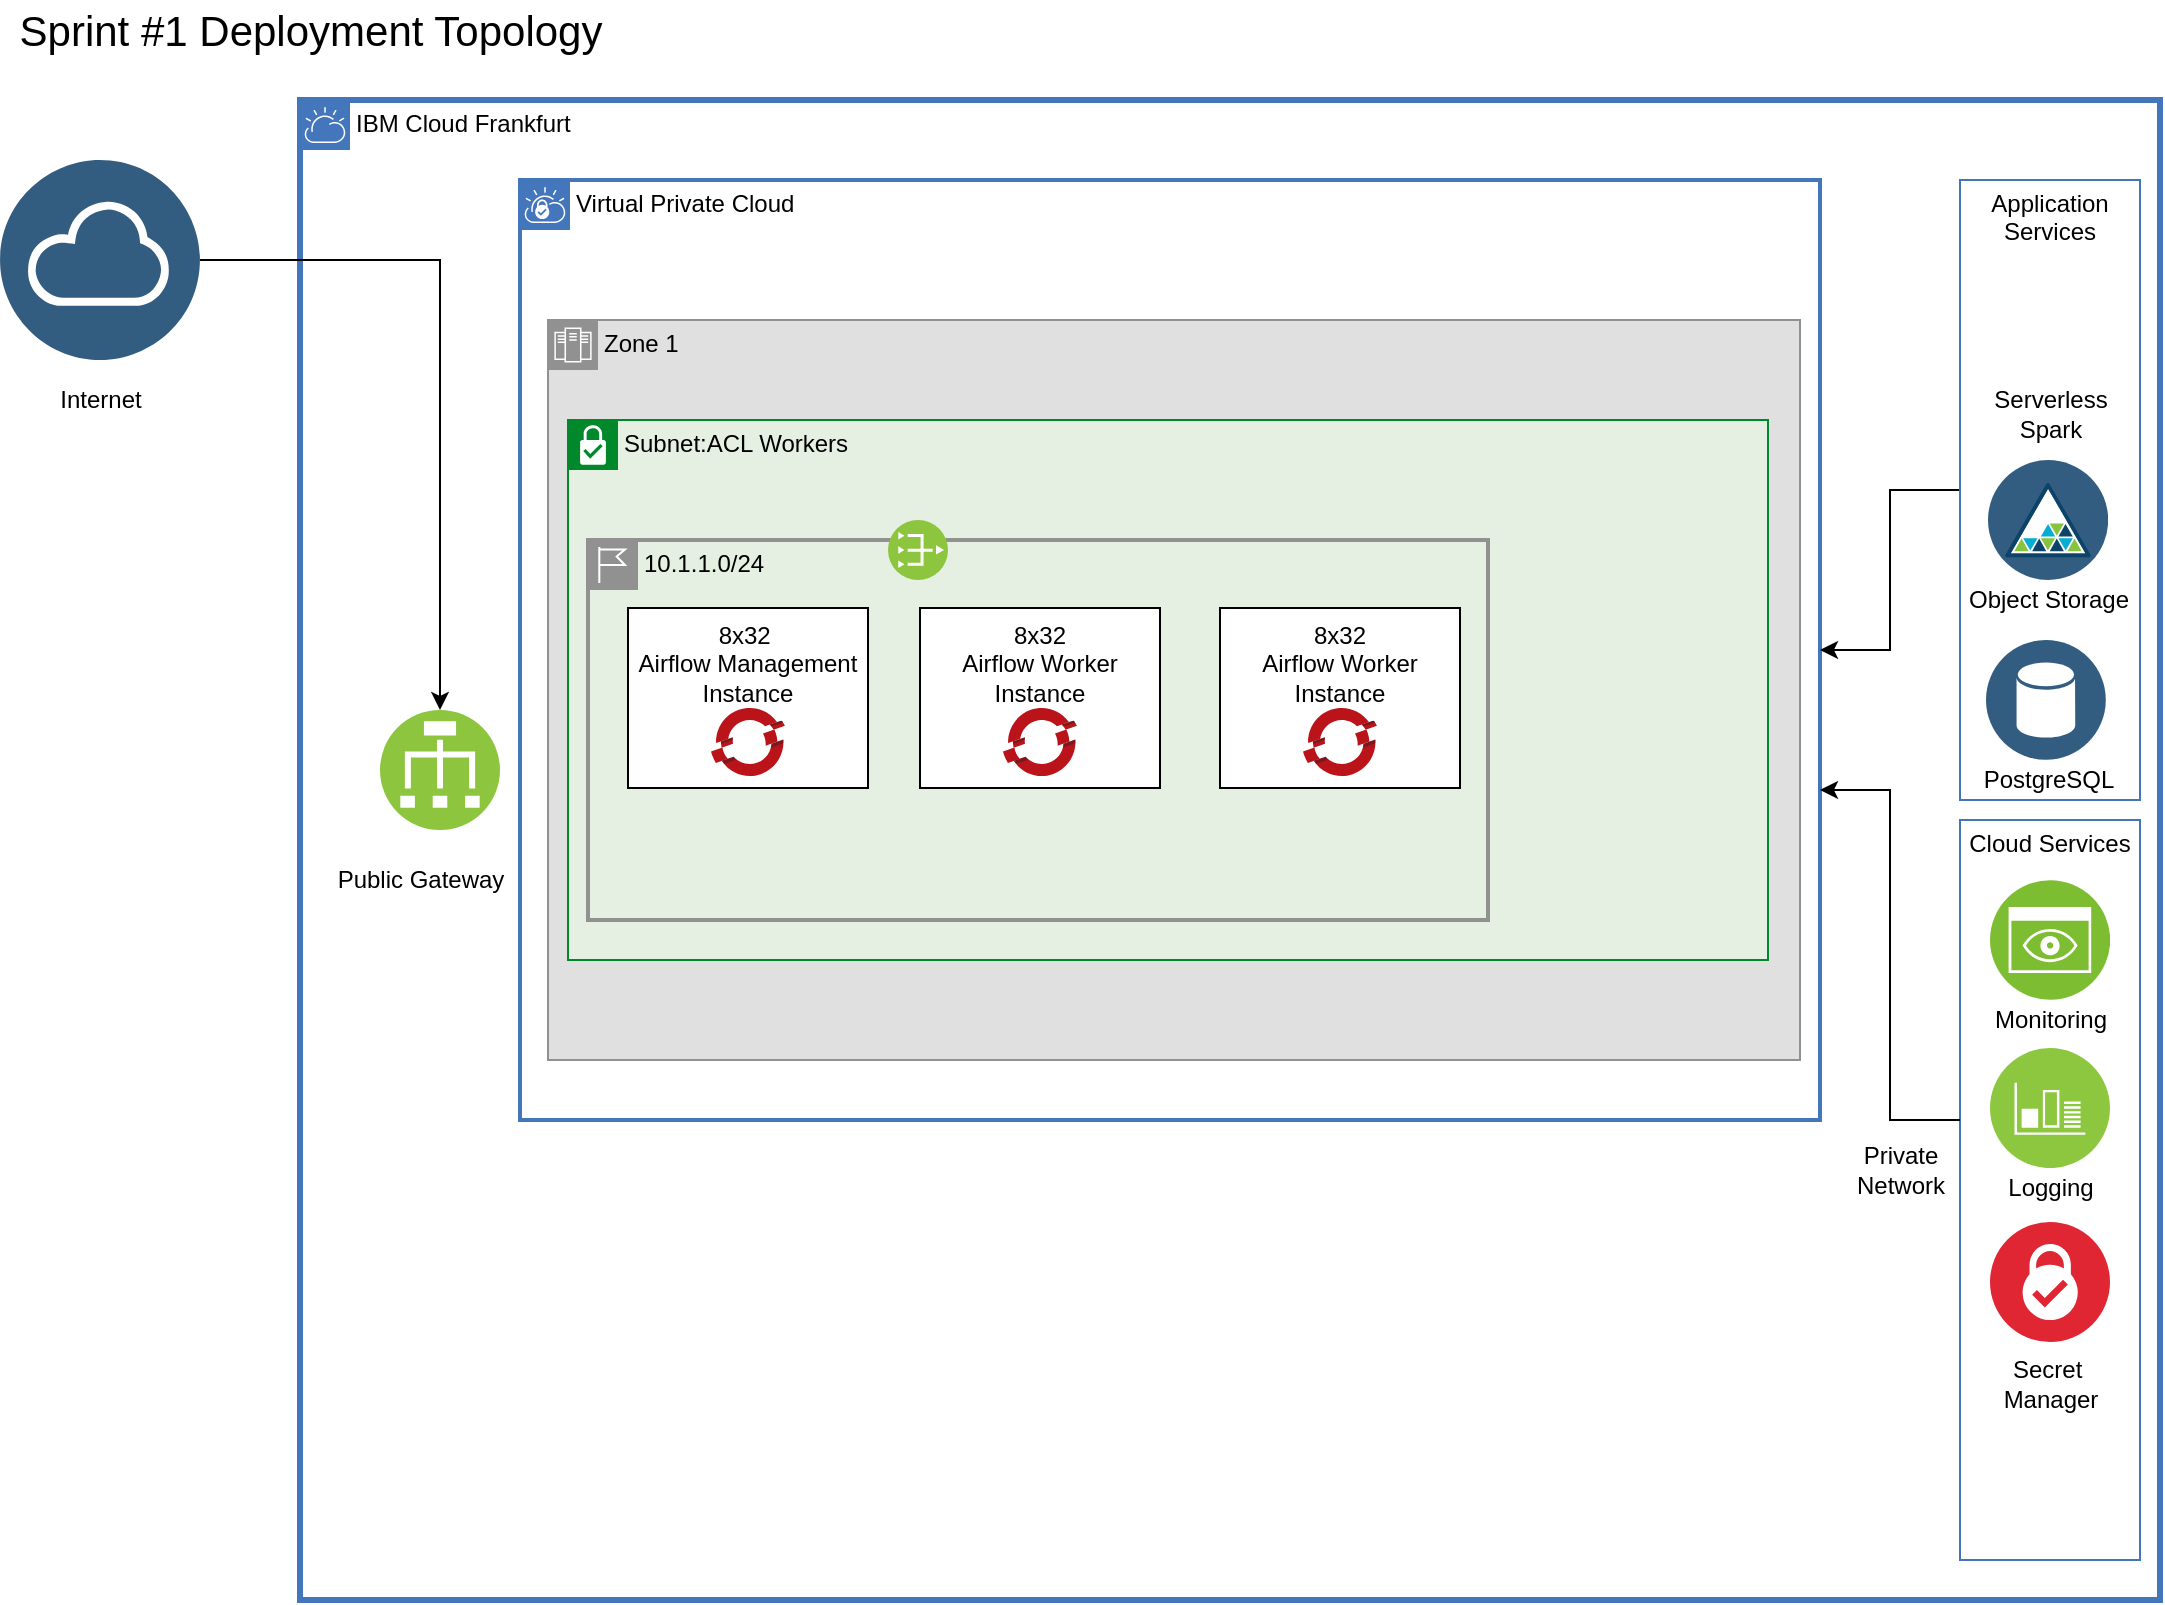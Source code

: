 <mxfile version="13.9.9" type="device" pages="2"><diagram id="VVhV-rt9YmA63lCy1yVU" name="Page-1"><mxGraphModel dx="1422" dy="843" grid="1" gridSize="10" guides="1" tooltips="1" connect="1" arrows="1" fold="1" page="1" pageScale="1" pageWidth="1169" pageHeight="827" math="0" shadow="0"><root><mxCell id="0"/><mxCell id="1" parent="0"/><mxCell id="nFChFXhTIOfkFSk4MZsj-1" value="IBM Cloud Frankfurt" style="shape=mxgraph.ibm.box;prType=cloud;fontStyle=0;verticalAlign=top;align=left;spacingLeft=32;spacingTop=4;fillColor=none;rounded=0;whiteSpace=wrap;html=1;strokeColor=#4376BB;strokeWidth=3;dashed=0;container=1;spacing=-4;collapsible=0;expand=0;recursiveResize=0;" parent="1" vertex="1"><mxGeometry x="200" y="70" width="930" height="750" as="geometry"/></mxCell><mxCell id="nFChFXhTIOfkFSk4MZsj-10" value="" style="aspect=fixed;perimeter=ellipsePerimeter;html=1;align=center;shadow=0;dashed=0;fontColor=#4277BB;labelBackgroundColor=#ffffff;fontSize=12;spacingTop=3;image;image=img/lib/ibm/vpc/LoadBalancer.svg;" parent="nFChFXhTIOfkFSk4MZsj-1" vertex="1"><mxGeometry x="40" y="305" width="60" height="60" as="geometry"/></mxCell><mxCell id="nFChFXhTIOfkFSk4MZsj-24" value="Public Gateway" style="text;html=1;align=center;verticalAlign=middle;resizable=0;points=[];autosize=1;" parent="nFChFXhTIOfkFSk4MZsj-1" vertex="1"><mxGeometry x="10" y="380" width="100" height="20" as="geometry"/></mxCell><mxCell id="nFChFXhTIOfkFSk4MZsj-32" value="Private &lt;br&gt;Network" style="text;html=1;align=center;verticalAlign=middle;resizable=0;points=[];autosize=1;" parent="nFChFXhTIOfkFSk4MZsj-1" vertex="1"><mxGeometry x="770" y="520" width="60" height="30" as="geometry"/></mxCell><mxCell id="nFChFXhTIOfkFSk4MZsj-16" value="Cloud Services" style="fontStyle=0;verticalAlign=top;align=center;spacingTop=-2;fillColor=none;rounded=0;whiteSpace=wrap;html=1;strokeColor=#4376BB;strokeWidth=1;dashed=0;container=1;collapsible=0;expand=0;recursiveResize=0;" parent="nFChFXhTIOfkFSk4MZsj-1" vertex="1"><mxGeometry x="830" y="360" width="90" height="370" as="geometry"/></mxCell><mxCell id="nFChFXhTIOfkFSk4MZsj-17" value="" style="aspect=fixed;perimeter=ellipsePerimeter;html=1;align=center;shadow=0;dashed=0;fontColor=#4277BB;labelBackgroundColor=#ffffff;fontSize=12;spacingTop=3;image;image=img/lib/ibm/infrastructure/monitoring.svg;" parent="nFChFXhTIOfkFSk4MZsj-16" vertex="1"><mxGeometry x="15" y="30" width="60" height="60" as="geometry"/></mxCell><mxCell id="nFChFXhTIOfkFSk4MZsj-18" value="Monitoring" style="text;html=1;align=center;verticalAlign=middle;resizable=0;points=[];autosize=1;" parent="nFChFXhTIOfkFSk4MZsj-16" vertex="1"><mxGeometry x="10" y="90" width="70" height="20" as="geometry"/></mxCell><mxCell id="nFChFXhTIOfkFSk4MZsj-19" value="" style="aspect=fixed;perimeter=ellipsePerimeter;html=1;align=center;shadow=0;dashed=0;fontColor=#4277BB;labelBackgroundColor=#ffffff;fontSize=12;spacingTop=3;image;image=img/lib/ibm/infrastructure/monitoring_logging.svg;" parent="nFChFXhTIOfkFSk4MZsj-16" vertex="1"><mxGeometry x="15" y="114" width="60" height="60" as="geometry"/></mxCell><mxCell id="nFChFXhTIOfkFSk4MZsj-23" value="Logging" style="text;html=1;align=center;verticalAlign=middle;resizable=0;points=[];autosize=1;" parent="nFChFXhTIOfkFSk4MZsj-16" vertex="1"><mxGeometry x="15" y="174" width="60" height="20" as="geometry"/></mxCell><mxCell id="nFChFXhTIOfkFSk4MZsj-49" value="" style="aspect=fixed;perimeter=ellipsePerimeter;html=1;align=center;shadow=0;dashed=0;fontColor=#4277BB;labelBackgroundColor=#ffffff;fontSize=12;spacingTop=3;image;image=img/lib/ibm/security/security_services.svg;" parent="nFChFXhTIOfkFSk4MZsj-16" vertex="1"><mxGeometry x="15" y="201" width="60" height="60" as="geometry"/></mxCell><mxCell id="nFChFXhTIOfkFSk4MZsj-50" value="Secret&amp;nbsp;&lt;br style=&quot;font-size: 12px;&quot;&gt;Manager" style="text;html=1;align=center;verticalAlign=middle;resizable=0;points=[];autosize=1;fontSize=12;" parent="nFChFXhTIOfkFSk4MZsj-16" vertex="1"><mxGeometry x="15" y="267" width="60" height="30" as="geometry"/></mxCell><mxCell id="nFChFXhTIOfkFSk4MZsj-2" value="Virtual Private Cloud" style="shape=mxgraph.ibm.box;prType=vpc;fontStyle=0;verticalAlign=top;align=left;spacingLeft=32;spacingTop=4;fillColor=none;rounded=0;whiteSpace=wrap;html=1;strokeColor=#4376BB;strokeWidth=2;dashed=0;container=1;spacing=-4;collapsible=0;expand=0;recursiveResize=0;" parent="1" vertex="1"><mxGeometry x="310" y="110" width="650" height="470" as="geometry"/></mxCell><mxCell id="nFChFXhTIOfkFSk4MZsj-4" value="Zone 1" style="shape=mxgraph.ibm.box;prType=zone;fontStyle=0;verticalAlign=top;align=left;spacingLeft=32;spacingTop=4;fillColor=#E0E0E0;rounded=0;whiteSpace=wrap;html=1;strokeColor=#919191;strokeWidth=1;dashed=0;container=1;spacing=-4;collapsible=0;expand=0;recursiveResize=0;" parent="nFChFXhTIOfkFSk4MZsj-2" vertex="1"><mxGeometry x="14" y="70" width="626" height="370" as="geometry"/></mxCell><mxCell id="nFChFXhTIOfkFSk4MZsj-31" style="edgeStyle=orthogonalEdgeStyle;rounded=0;orthogonalLoop=1;jettySize=auto;html=1;" parent="1" source="nFChFXhTIOfkFSk4MZsj-3" target="nFChFXhTIOfkFSk4MZsj-2" edge="1"><mxGeometry relative="1" as="geometry"/></mxCell><mxCell id="nFChFXhTIOfkFSk4MZsj-3" value="Application &lt;br&gt;Services" style="fontStyle=0;verticalAlign=top;align=center;spacingTop=-2;fillColor=none;rounded=0;whiteSpace=wrap;html=1;strokeColor=#4376BB;strokeWidth=1;dashed=0;container=1;collapsible=0;expand=0;recursiveResize=0;" parent="1" vertex="1"><mxGeometry x="1030" y="110" width="90" height="310" as="geometry"/></mxCell><mxCell id="nFChFXhTIOfkFSk4MZsj-14" value="" style="shape=image;verticalLabelPosition=bottom;labelBackgroundColor=#ffffff;verticalAlign=top;aspect=fixed;imageAspect=0;image=https://cdn.icon-icons.com/icons2/2699/PNG/512/apache_spark_logo_icon_170560.png;" parent="nFChFXhTIOfkFSk4MZsj-3" vertex="1"><mxGeometry x="13" y="40" width="62" height="62" as="geometry"/></mxCell><mxCell id="nFChFXhTIOfkFSk4MZsj-15" value="Serverless &lt;br&gt;Spark" style="text;html=1;align=center;verticalAlign=middle;resizable=0;points=[];autosize=1;" parent="nFChFXhTIOfkFSk4MZsj-3" vertex="1"><mxGeometry x="10" y="102" width="70" height="30" as="geometry"/></mxCell><mxCell id="nFChFXhTIOfkFSk4MZsj-27" value="" style="aspect=fixed;perimeter=ellipsePerimeter;html=1;align=center;shadow=0;dashed=0;fontColor=#4277BB;labelBackgroundColor=#ffffff;fontSize=12;spacingTop=3;image;image=img/lib/ibm/miscellaneous/object_storage.svg;" parent="nFChFXhTIOfkFSk4MZsj-3" vertex="1"><mxGeometry x="14" y="140" width="60" height="60" as="geometry"/></mxCell><mxCell id="nFChFXhTIOfkFSk4MZsj-28" value="Object Storage" style="text;html=1;align=center;verticalAlign=middle;resizable=0;points=[];autosize=1;" parent="nFChFXhTIOfkFSk4MZsj-3" vertex="1"><mxGeometry x="-6" y="200" width="100" height="20" as="geometry"/></mxCell><mxCell id="nFChFXhTIOfkFSk4MZsj-45" value="" style="aspect=fixed;perimeter=ellipsePerimeter;html=1;align=center;shadow=0;dashed=0;fontColor=#4277BB;labelBackgroundColor=#ffffff;fontSize=12;spacingTop=3;image;image=img/lib/ibm/data/data_services.svg;" parent="nFChFXhTIOfkFSk4MZsj-3" vertex="1"><mxGeometry x="13" y="230" width="60" height="60" as="geometry"/></mxCell><mxCell id="nFChFXhTIOfkFSk4MZsj-46" value="PostgreSQL" style="text;html=1;align=center;verticalAlign=middle;resizable=0;points=[];autosize=1;" parent="nFChFXhTIOfkFSk4MZsj-3" vertex="1"><mxGeometry x="4" y="290" width="80" height="20" as="geometry"/></mxCell><mxCell id="nFChFXhTIOfkFSk4MZsj-7" value="Subnet:ACL Workers" style="shape=mxgraph.ibm.box;prType=subnet;fontStyle=0;verticalAlign=top;align=left;spacingLeft=32;spacingTop=4;fillColor=#E6F0E2;rounded=0;whiteSpace=wrap;html=1;strokeColor=#00882B;strokeWidth=1;dashed=0;container=1;spacing=-4;collapsible=0;expand=0;recursiveResize=0;" parent="1" vertex="1"><mxGeometry x="334" y="230" width="600" height="270" as="geometry"/></mxCell><mxCell id="nFChFXhTIOfkFSk4MZsj-11" value="10.1.1.0/24" style="shape=mxgraph.ibm.box;prType=region;fontStyle=0;verticalAlign=top;align=left;spacingLeft=32;spacingTop=4;fillColor=none;rounded=0;whiteSpace=wrap;html=1;strokeColor=#919191;strokeWidth=2;dashed=0;container=1;spacing=-4;collapsible=0;expand=0;recursiveResize=0;" parent="nFChFXhTIOfkFSk4MZsj-7" vertex="1"><mxGeometry x="10" y="60" width="450" height="190" as="geometry"/></mxCell><mxCell id="nFChFXhTIOfkFSk4MZsj-20" value="" style="aspect=fixed;perimeter=ellipsePerimeter;html=1;align=center;shadow=0;dashed=0;fontColor=#4277BB;labelBackgroundColor=#ffffff;fontSize=12;spacingTop=3;image;image=img/lib/ibm/vpc/PublicGateway.svg;" parent="nFChFXhTIOfkFSk4MZsj-11" vertex="1"><mxGeometry x="150" y="-10" width="30" height="30" as="geometry"/></mxCell><mxCell id="nFChFXhTIOfkFSk4MZsj-35" value="8x32&amp;nbsp;&lt;br&gt;Airflow Management&lt;br&gt;Instance" style="whiteSpace=wrap;html=1;verticalAlign=top;" parent="nFChFXhTIOfkFSk4MZsj-11" vertex="1"><mxGeometry x="20" y="34" width="120" height="90" as="geometry"/></mxCell><mxCell id="nFChFXhTIOfkFSk4MZsj-36" value="" style="aspect=fixed;html=1;points=[];align=center;image;fontSize=12;image=img/lib/mscae/OpenShift.svg;" parent="nFChFXhTIOfkFSk4MZsj-11" vertex="1"><mxGeometry x="61.52" y="84" width="36.96" height="34" as="geometry"/></mxCell><mxCell id="nFChFXhTIOfkFSk4MZsj-39" value="8x32&lt;br&gt;Airflow Worker&lt;br&gt;Instance" style="whiteSpace=wrap;html=1;verticalAlign=top;" parent="nFChFXhTIOfkFSk4MZsj-11" vertex="1"><mxGeometry x="166" y="34" width="120" height="90" as="geometry"/></mxCell><mxCell id="nFChFXhTIOfkFSk4MZsj-40" value="" style="aspect=fixed;html=1;points=[];align=center;image;fontSize=12;image=img/lib/mscae/OpenShift.svg;" parent="nFChFXhTIOfkFSk4MZsj-11" vertex="1"><mxGeometry x="207.52" y="84" width="36.96" height="34" as="geometry"/></mxCell><mxCell id="nFChFXhTIOfkFSk4MZsj-41" value="8x32&lt;br&gt;Airflow Worker&lt;br&gt;Instance" style="whiteSpace=wrap;html=1;verticalAlign=top;" parent="nFChFXhTIOfkFSk4MZsj-11" vertex="1"><mxGeometry x="316" y="34" width="120" height="90" as="geometry"/></mxCell><mxCell id="nFChFXhTIOfkFSk4MZsj-42" value="" style="aspect=fixed;html=1;points=[];align=center;image;fontSize=12;image=img/lib/mscae/OpenShift.svg;" parent="nFChFXhTIOfkFSk4MZsj-11" vertex="1"><mxGeometry x="357.52" y="84" width="36.96" height="34" as="geometry"/></mxCell><mxCell id="nFChFXhTIOfkFSk4MZsj-29" style="edgeStyle=orthogonalEdgeStyle;rounded=0;orthogonalLoop=1;jettySize=auto;html=1;" parent="1" source="nFChFXhTIOfkFSk4MZsj-16" target="nFChFXhTIOfkFSk4MZsj-2" edge="1"><mxGeometry relative="1" as="geometry"><Array as="points"><mxPoint x="995" y="580"/><mxPoint x="995" y="415"/></Array></mxGeometry></mxCell><mxCell id="nFChFXhTIOfkFSk4MZsj-51" style="edgeStyle=orthogonalEdgeStyle;rounded=0;orthogonalLoop=1;jettySize=auto;html=1;fontSize=12;" parent="1" source="nFChFXhTIOfkFSk4MZsj-25" target="nFChFXhTIOfkFSk4MZsj-10" edge="1"><mxGeometry relative="1" as="geometry"/></mxCell><mxCell id="nFChFXhTIOfkFSk4MZsj-25" value="" style="aspect=fixed;perimeter=ellipsePerimeter;html=1;align=center;shadow=0;dashed=0;fontColor=#4277BB;labelBackgroundColor=#ffffff;fontSize=12;spacingTop=3;image;image=img/lib/ibm/data/cloud.svg;" parent="1" vertex="1"><mxGeometry x="50" y="100" width="100" height="100" as="geometry"/></mxCell><mxCell id="nFChFXhTIOfkFSk4MZsj-26" value="Internet" style="text;html=1;align=center;verticalAlign=middle;resizable=0;points=[];autosize=1;" parent="1" vertex="1"><mxGeometry x="70" y="210" width="60" height="20" as="geometry"/></mxCell><mxCell id="nFChFXhTIOfkFSk4MZsj-47" value="Sprint #1 Deployment Topology" style="text;html=1;align=center;verticalAlign=middle;resizable=0;points=[];autosize=1;fontSize=21;" parent="1" vertex="1"><mxGeometry x="50" y="20" width="310" height="30" as="geometry"/></mxCell></root></mxGraphModel></diagram><diagram id="ZVcxqqlCoK7oliaRIkXv" name="Page-2"><mxGraphModel dx="1360" dy="783" grid="1" gridSize="10" guides="1" tooltips="1" connect="1" arrows="1" fold="1" page="1" pageScale="1" pageWidth="1169" pageHeight="827" math="0" shadow="0"><root><mxCell id="Kwm3k_1aIotPTaaHflIX-0"/><mxCell id="Kwm3k_1aIotPTaaHflIX-1" parent="Kwm3k_1aIotPTaaHflIX-0"/></root></mxGraphModel></diagram></mxfile>